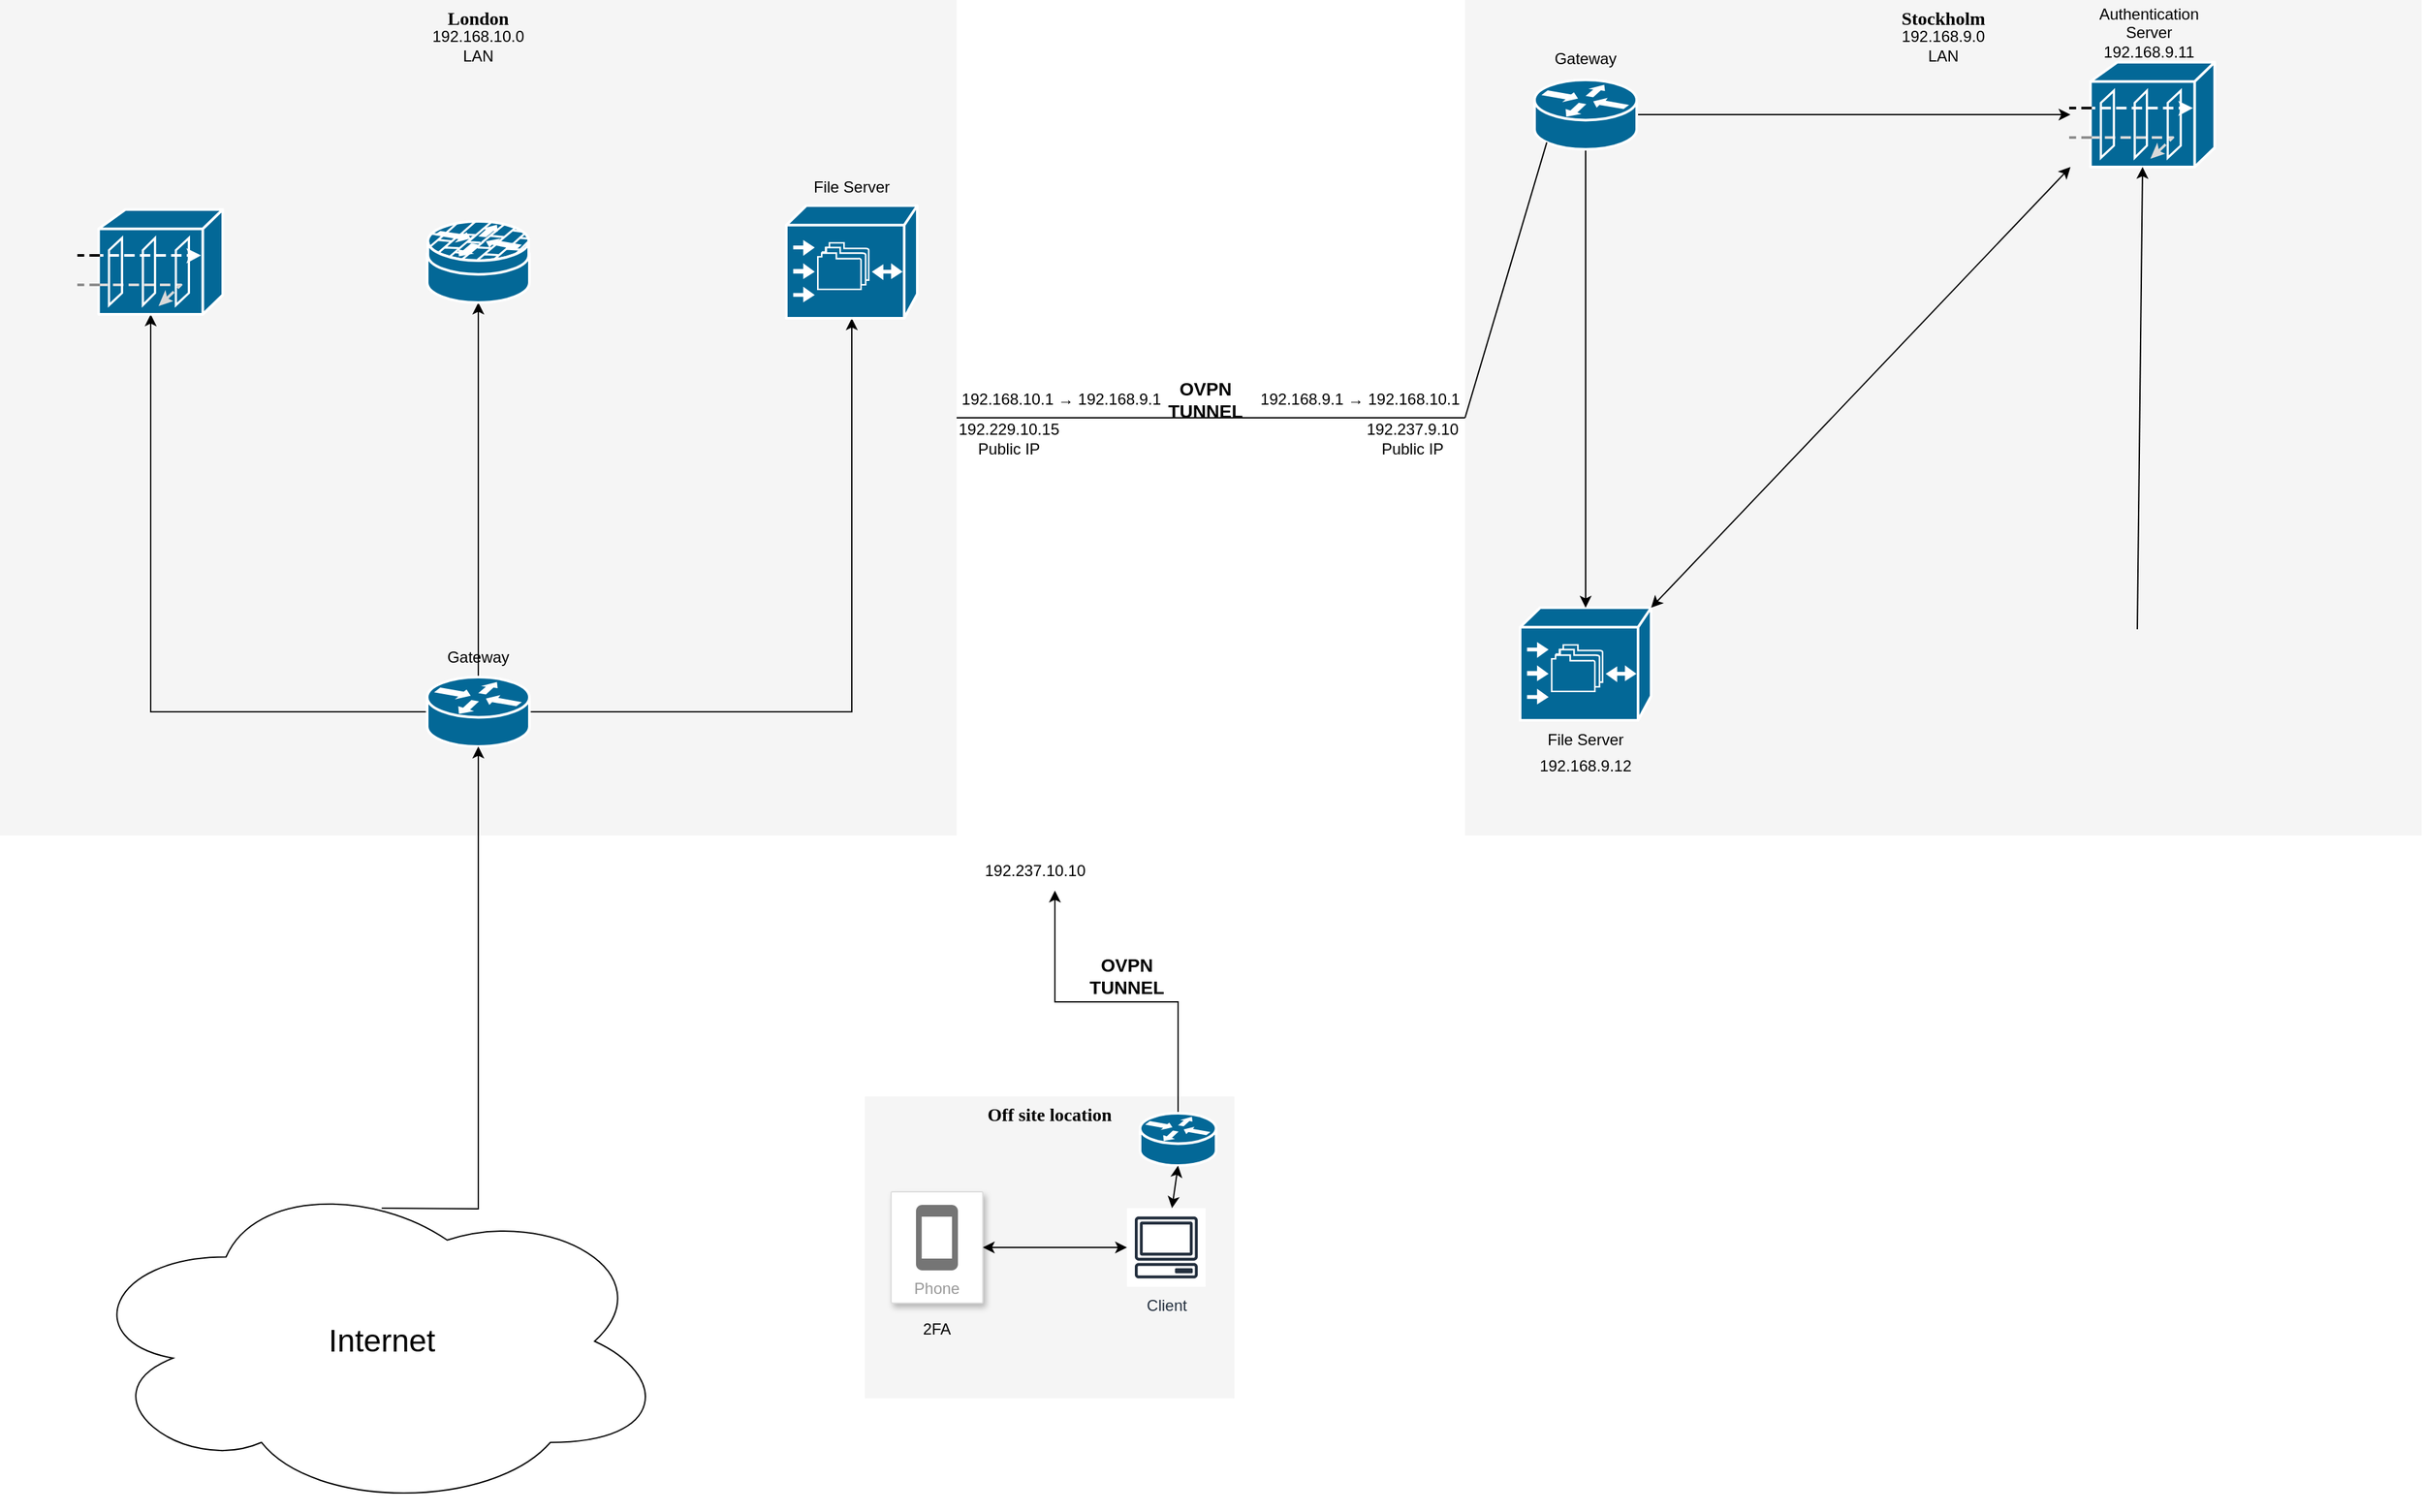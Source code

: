 <mxfile version="16.5.3" type="github"><diagram name="Page-1" id="c37626ed-c26b-45fb-9056-f9ebc6bb27b6"><mxGraphModel dx="-164" dy="994" grid="1" gridSize="10" guides="1" tooltips="1" connect="1" arrows="1" fold="1" page="1" pageScale="1" pageWidth="1100" pageHeight="850" background="none" math="0" shadow="0"><root><mxCell id="0"/><mxCell id="1" parent="0"/><mxCell id="N28YlUNtLmQZ9LZBREEU-2" value="Stockholm" style="whiteSpace=wrap;html=1;rounded=0;shadow=0;comic=0;strokeWidth=1;fontFamily=Verdana;fontSize=14;fillColor=#f5f5f5;strokeColor=none;fontStyle=1;verticalAlign=top;" parent="1" vertex="1"><mxGeometry x="2218" y="120" width="730" height="638" as="geometry"/></mxCell><mxCell id="1c7a67bf8fd3230f-20" value="" style="shape=mxgraph.cisco.storage.cisco_file_engine;html=1;dashed=0;fillColor=#036897;strokeColor=#ffffff;strokeWidth=2;verticalLabelPosition=bottom;verticalAlign=top;rounded=0;shadow=0;comic=0;fontFamily=Verdana;fontSize=12;" parent="1" vertex="1"><mxGeometry x="2260" y="584" width="100" height="86" as="geometry"/></mxCell><mxCell id="N28YlUNtLmQZ9LZBREEU-1" value="London" style="whiteSpace=wrap;html=1;rounded=0;shadow=0;comic=0;strokeWidth=1;fontFamily=Verdana;fontSize=14;fillColor=#f5f5f5;strokeColor=none;fontStyle=1;verticalAlign=top;" parent="1" vertex="1"><mxGeometry x="1100" y="120" width="730" height="638" as="geometry"/></mxCell><mxCell id="N28YlUNtLmQZ9LZBREEU-7" value="" style="endArrow=none;html=1;rounded=0;exitX=1;exitY=0.5;exitDx=0;exitDy=0;entryX=0;entryY=0.5;entryDx=0;entryDy=0;" parent="1" source="N28YlUNtLmQZ9LZBREEU-1" target="N28YlUNtLmQZ9LZBREEU-2" edge="1"><mxGeometry width="50" height="50" relative="1" as="geometry"><mxPoint x="1980" y="570" as="sourcePoint"/><mxPoint x="2030" y="520" as="targetPoint"/></mxGeometry></mxCell><mxCell id="N28YlUNtLmQZ9LZBREEU-8" value="&lt;h3&gt;OVPN TUNNEL&lt;/h3&gt;" style="text;html=1;strokeColor=none;fillColor=none;align=center;verticalAlign=middle;whiteSpace=wrap;rounded=0;" parent="1" vertex="1"><mxGeometry x="1990" y="410" width="60" height="30" as="geometry"/></mxCell><mxCell id="N28YlUNtLmQZ9LZBREEU-9" value="192.237.9.10&lt;br&gt;Public IP" style="text;html=1;strokeColor=none;fillColor=none;align=center;verticalAlign=middle;whiteSpace=wrap;rounded=0;" parent="1" vertex="1"><mxGeometry x="2138" y="440" width="80" height="30" as="geometry"/></mxCell><mxCell id="N28YlUNtLmQZ9LZBREEU-10" value="192.229.10.15&lt;br&gt;Public IP" style="text;html=1;strokeColor=none;fillColor=none;align=center;verticalAlign=middle;whiteSpace=wrap;rounded=0;" parent="1" vertex="1"><mxGeometry x="1830" y="440" width="80" height="30" as="geometry"/></mxCell><mxCell id="N28YlUNtLmQZ9LZBREEU-13" value="File Server" style="text;html=1;strokeColor=none;fillColor=none;align=center;verticalAlign=middle;whiteSpace=wrap;rounded=0;" parent="1" vertex="1"><mxGeometry x="2280" y="670" width="60" height="30" as="geometry"/></mxCell><mxCell id="N28YlUNtLmQZ9LZBREEU-33" style="edgeStyle=orthogonalEdgeStyle;rounded=0;orthogonalLoop=1;jettySize=auto;html=1;entryX=0;entryY=0.5;entryDx=0;entryDy=0;entryPerimeter=0;" parent="1" source="N28YlUNtLmQZ9LZBREEU-14" target="N28YlUNtLmQZ9LZBREEU-18" edge="1"><mxGeometry relative="1" as="geometry"/></mxCell><mxCell id="N28YlUNtLmQZ9LZBREEU-34" style="edgeStyle=orthogonalEdgeStyle;rounded=0;orthogonalLoop=1;jettySize=auto;html=1;exitX=0.12;exitY=0.9;exitDx=0;exitDy=0;exitPerimeter=0;entryX=0.5;entryY=0;entryDx=0;entryDy=0;entryPerimeter=0;" parent="1" source="N28YlUNtLmQZ9LZBREEU-14" target="1c7a67bf8fd3230f-20" edge="1"><mxGeometry relative="1" as="geometry"><Array as="points"><mxPoint x="2310" y="229"/></Array></mxGeometry></mxCell><mxCell id="N28YlUNtLmQZ9LZBREEU-14" value="" style="shape=mxgraph.cisco.routers.router;sketch=0;html=1;pointerEvents=1;dashed=0;fillColor=#036897;strokeColor=#ffffff;strokeWidth=2;verticalLabelPosition=bottom;verticalAlign=top;align=center;outlineConnect=0;" parent="1" vertex="1"><mxGeometry x="2271" y="181" width="78" height="53" as="geometry"/></mxCell><mxCell id="N28YlUNtLmQZ9LZBREEU-15" value="Gateway" style="text;html=1;strokeColor=none;fillColor=none;align=center;verticalAlign=middle;whiteSpace=wrap;rounded=0;" parent="1" vertex="1"><mxGeometry x="2280" y="150" width="60" height="30" as="geometry"/></mxCell><mxCell id="N28YlUNtLmQZ9LZBREEU-18" value="" style="shape=mxgraph.cisco.security.guard;sketch=0;html=1;pointerEvents=1;dashed=0;fillColor=#036897;strokeColor=#ffffff;strokeWidth=2;verticalLabelPosition=bottom;verticalAlign=top;align=center;outlineConnect=0;" parent="1" vertex="1"><mxGeometry x="2680" y="167.5" width="110" height="80" as="geometry"/></mxCell><mxCell id="N28YlUNtLmQZ9LZBREEU-19" value="Authentication&lt;br&gt;Server&lt;br&gt;192.168.9.11" style="text;html=1;strokeColor=none;fillColor=none;align=center;verticalAlign=middle;whiteSpace=wrap;rounded=0;" parent="1" vertex="1"><mxGeometry x="2710" y="130" width="60" height="30" as="geometry"/></mxCell><mxCell id="N28YlUNtLmQZ9LZBREEU-24" value="" style="endArrow=classic;startArrow=classic;html=1;rounded=0;exitX=1;exitY=0;exitDx=0;exitDy=0;exitPerimeter=0;entryX=0;entryY=1;entryDx=0;entryDy=0;entryPerimeter=0;" parent="1" source="1c7a67bf8fd3230f-20" target="N28YlUNtLmQZ9LZBREEU-18" edge="1"><mxGeometry width="50" height="50" relative="1" as="geometry"><mxPoint x="2370" y="560" as="sourcePoint"/><mxPoint x="2420" y="510" as="targetPoint"/></mxGeometry></mxCell><mxCell id="N28YlUNtLmQZ9LZBREEU-25" value="" style="endArrow=classic;html=1;rounded=0;entryX=0.5;entryY=1;entryDx=0;entryDy=0;entryPerimeter=0;exitX=0.5;exitY=0;exitDx=0;exitDy=0;exitPerimeter=0;" parent="1" target="N28YlUNtLmQZ9LZBREEU-18" edge="1"><mxGeometry width="50" height="50" relative="1" as="geometry"><mxPoint x="2731" y="600.5" as="sourcePoint"/><mxPoint x="2420" y="520" as="targetPoint"/></mxGeometry></mxCell><mxCell id="N28YlUNtLmQZ9LZBREEU-26" value="192.168.9.0&lt;br&gt;LAN" style="text;html=1;strokeColor=none;fillColor=none;align=center;verticalAlign=middle;whiteSpace=wrap;rounded=0;" parent="1" vertex="1"><mxGeometry x="2543" y="140" width="80" height="30" as="geometry"/></mxCell><mxCell id="N28YlUNtLmQZ9LZBREEU-27" value="192.168.9.12" style="text;html=1;strokeColor=none;fillColor=none;align=center;verticalAlign=middle;whiteSpace=wrap;rounded=0;" parent="1" vertex="1"><mxGeometry x="2270" y="690" width="80" height="30" as="geometry"/></mxCell><mxCell id="N28YlUNtLmQZ9LZBREEU-29" value="" style="endArrow=none;html=1;rounded=0;exitX=0;exitY=0.5;exitDx=0;exitDy=0;entryX=0.12;entryY=0.9;entryDx=0;entryDy=0;entryPerimeter=0;" parent="1" source="N28YlUNtLmQZ9LZBREEU-2" target="N28YlUNtLmQZ9LZBREEU-14" edge="1"><mxGeometry width="50" height="50" relative="1" as="geometry"><mxPoint x="2080" y="370" as="sourcePoint"/><mxPoint x="2130" y="320" as="targetPoint"/></mxGeometry></mxCell><mxCell id="N28YlUNtLmQZ9LZBREEU-37" value="Gateway" style="text;html=1;strokeColor=none;fillColor=none;align=center;verticalAlign=middle;whiteSpace=wrap;rounded=0;" parent="1" vertex="1"><mxGeometry x="1435" y="607" width="60" height="30" as="geometry"/></mxCell><mxCell id="N28YlUNtLmQZ9LZBREEU-43" value="192.168.10.0&lt;br&gt;LAN" style="text;html=1;strokeColor=none;fillColor=none;align=center;verticalAlign=middle;whiteSpace=wrap;rounded=0;" parent="1" vertex="1"><mxGeometry x="1435" y="140" width="60" height="30" as="geometry"/></mxCell><mxCell id="N28YlUNtLmQZ9LZBREEU-52" value="192.237.10.10" style="text;html=1;strokeColor=none;fillColor=none;align=center;verticalAlign=middle;whiteSpace=wrap;rounded=0;" parent="1" vertex="1"><mxGeometry x="1860" y="770" width="60" height="30" as="geometry"/></mxCell><mxCell id="N28YlUNtLmQZ9LZBREEU-53" value="&lt;div style=&quot;text-align: left&quot;&gt;&lt;font style=&quot;font-size: 12px&quot;&gt;192.168.10.1&amp;nbsp;&lt;span style=&quot;text-align: center&quot;&gt;→ 192.168.9.1&lt;/span&gt;&lt;/font&gt;&lt;/div&gt;" style="text;html=1;strokeColor=none;fillColor=none;align=center;verticalAlign=middle;whiteSpace=wrap;rounded=0;" parent="1" vertex="1"><mxGeometry x="1830" y="410" width="160" height="30" as="geometry"/></mxCell><mxCell id="N28YlUNtLmQZ9LZBREEU-54" value="&lt;div style=&quot;text-align: left&quot;&gt;&lt;font style=&quot;font-size: 12px&quot;&gt;192.168.9.1&amp;nbsp;&lt;span style=&quot;text-align: center&quot;&gt;→ 192.168.10.1&lt;/span&gt;&lt;/font&gt;&lt;/div&gt;" style="text;html=1;strokeColor=none;fillColor=none;align=center;verticalAlign=middle;whiteSpace=wrap;rounded=0;" parent="1" vertex="1"><mxGeometry x="2058" y="410" width="160" height="30" as="geometry"/></mxCell><mxCell id="gRUcOE9CfGCtsJtimKDV-1" value="Off site location" style="whiteSpace=wrap;html=1;rounded=0;shadow=0;comic=0;strokeWidth=1;fontFamily=Verdana;fontSize=14;fillColor=#f5f5f5;strokeColor=none;fontStyle=1;verticalAlign=top;" parent="1" vertex="1"><mxGeometry x="1760" y="957.25" width="282" height="230.5" as="geometry"/></mxCell><mxCell id="gRUcOE9CfGCtsJtimKDV-2" value="Phone" style="strokeColor=#dddddd;shadow=1;strokeWidth=1;rounded=1;absoluteArcSize=1;arcSize=2;labelPosition=center;verticalLabelPosition=middle;align=center;verticalAlign=bottom;spacingLeft=0;fontColor=#999999;fontSize=12;whiteSpace=wrap;spacingBottom=2;" parent="1" vertex="1"><mxGeometry x="1780" y="1030" width="70" height="85" as="geometry"/></mxCell><mxCell id="gRUcOE9CfGCtsJtimKDV-3" value="" style="sketch=0;dashed=0;connectable=0;html=1;fillColor=#757575;strokeColor=none;shape=mxgraph.gcp2.phone;part=1;" parent="gRUcOE9CfGCtsJtimKDV-2" vertex="1"><mxGeometry x="0.5" width="32" height="50" relative="1" as="geometry"><mxPoint x="-16" y="10" as="offset"/></mxGeometry></mxCell><mxCell id="gRUcOE9CfGCtsJtimKDV-4" value="Client" style="sketch=0;outlineConnect=0;fontColor=#232F3E;gradientColor=none;strokeColor=#232F3E;fillColor=#ffffff;dashed=0;verticalLabelPosition=bottom;verticalAlign=top;align=center;html=1;fontSize=12;fontStyle=0;aspect=fixed;shape=mxgraph.aws4.resourceIcon;resIcon=mxgraph.aws4.client;" parent="1" vertex="1"><mxGeometry x="1960" y="1042.5" width="60" height="60" as="geometry"/></mxCell><mxCell id="gRUcOE9CfGCtsJtimKDV-6" value="" style="endArrow=classic;startArrow=classic;html=1;rounded=0;exitX=1;exitY=0.5;exitDx=0;exitDy=0;" parent="1" source="gRUcOE9CfGCtsJtimKDV-2" target="gRUcOE9CfGCtsJtimKDV-4" edge="1"><mxGeometry width="50" height="50" relative="1" as="geometry"><mxPoint x="1860" y="1110" as="sourcePoint"/><mxPoint x="1910" y="1060" as="targetPoint"/></mxGeometry></mxCell><mxCell id="gRUcOE9CfGCtsJtimKDV-9" style="edgeStyle=orthogonalEdgeStyle;rounded=0;orthogonalLoop=1;jettySize=auto;html=1;exitX=0.5;exitY=0;exitDx=0;exitDy=0;exitPerimeter=0;entryX=0.75;entryY=1;entryDx=0;entryDy=0;" parent="1" source="gRUcOE9CfGCtsJtimKDV-7" target="N28YlUNtLmQZ9LZBREEU-52" edge="1"><mxGeometry relative="1" as="geometry"><mxPoint x="1900" y="810" as="targetPoint"/></mxGeometry></mxCell><mxCell id="gRUcOE9CfGCtsJtimKDV-7" value="" style="shape=mxgraph.cisco.routers.router;sketch=0;html=1;pointerEvents=1;dashed=0;fillColor=#036897;strokeColor=#ffffff;strokeWidth=2;verticalLabelPosition=bottom;verticalAlign=top;align=center;outlineConnect=0;" parent="1" vertex="1"><mxGeometry x="1970" y="970" width="58" height="40" as="geometry"/></mxCell><mxCell id="gRUcOE9CfGCtsJtimKDV-10" value="&lt;h3&gt;OVPN TUNNEL&lt;/h3&gt;" style="text;html=1;strokeColor=none;fillColor=none;align=center;verticalAlign=middle;whiteSpace=wrap;rounded=0;" parent="1" vertex="1"><mxGeometry x="1930" y="850" width="60" height="30" as="geometry"/></mxCell><mxCell id="gRUcOE9CfGCtsJtimKDV-11" value="" style="endArrow=classic;startArrow=classic;html=1;rounded=0;entryX=0.5;entryY=1;entryDx=0;entryDy=0;entryPerimeter=0;" parent="1" source="gRUcOE9CfGCtsJtimKDV-4" target="gRUcOE9CfGCtsJtimKDV-7" edge="1"><mxGeometry width="50" height="50" relative="1" as="geometry"><mxPoint x="2000" y="1050" as="sourcePoint"/><mxPoint x="2050" y="1000" as="targetPoint"/></mxGeometry></mxCell><mxCell id="gRUcOE9CfGCtsJtimKDV-12" value="2FA" style="text;html=1;strokeColor=none;fillColor=none;align=center;verticalAlign=middle;whiteSpace=wrap;rounded=0;" parent="1" vertex="1"><mxGeometry x="1785" y="1120" width="60" height="30" as="geometry"/></mxCell><mxCell id="VoIpoD_sD3zL7hZzoFKK-15" style="edgeStyle=orthogonalEdgeStyle;rounded=0;orthogonalLoop=1;jettySize=auto;html=1;exitX=0;exitY=0.5;exitDx=0;exitDy=0;exitPerimeter=0;entryX=0.5;entryY=1;entryDx=0;entryDy=0;entryPerimeter=0;fontSize=24;" edge="1" parent="1" source="VoIpoD_sD3zL7hZzoFKK-5" target="VoIpoD_sD3zL7hZzoFKK-9"><mxGeometry relative="1" as="geometry"/></mxCell><mxCell id="VoIpoD_sD3zL7hZzoFKK-16" style="edgeStyle=orthogonalEdgeStyle;rounded=0;orthogonalLoop=1;jettySize=auto;html=1;exitX=1;exitY=0.5;exitDx=0;exitDy=0;exitPerimeter=0;entryX=0.5;entryY=1;entryDx=0;entryDy=0;entryPerimeter=0;fontSize=24;" edge="1" parent="1" source="VoIpoD_sD3zL7hZzoFKK-5" target="VoIpoD_sD3zL7hZzoFKK-10"><mxGeometry relative="1" as="geometry"/></mxCell><mxCell id="VoIpoD_sD3zL7hZzoFKK-17" style="edgeStyle=orthogonalEdgeStyle;rounded=0;orthogonalLoop=1;jettySize=auto;html=1;exitX=0.5;exitY=0;exitDx=0;exitDy=0;exitPerimeter=0;entryX=0.5;entryY=1;entryDx=0;entryDy=0;entryPerimeter=0;fontSize=24;" edge="1" parent="1" source="VoIpoD_sD3zL7hZzoFKK-5" target="VoIpoD_sD3zL7hZzoFKK-12"><mxGeometry relative="1" as="geometry"/></mxCell><mxCell id="VoIpoD_sD3zL7hZzoFKK-5" value="" style="shape=mxgraph.cisco.routers.router;sketch=0;html=1;pointerEvents=1;dashed=0;fillColor=#036897;strokeColor=#ffffff;strokeWidth=2;verticalLabelPosition=bottom;verticalAlign=top;align=center;outlineConnect=0;" vertex="1" parent="1"><mxGeometry x="1426" y="637" width="78" height="53" as="geometry"/></mxCell><mxCell id="VoIpoD_sD3zL7hZzoFKK-8" style="edgeStyle=orthogonalEdgeStyle;rounded=0;orthogonalLoop=1;jettySize=auto;html=1;exitX=0.5;exitY=0;exitDx=0;exitDy=0;entryX=0.5;entryY=1;entryDx=0;entryDy=0;entryPerimeter=0;fontSize=24;" edge="1" parent="1" target="VoIpoD_sD3zL7hZzoFKK-5"><mxGeometry relative="1" as="geometry"><mxPoint x="1391.31" y="1042.5" as="sourcePoint"/></mxGeometry></mxCell><mxCell id="VoIpoD_sD3zL7hZzoFKK-9" value="" style="shape=mxgraph.cisco.security.guard;sketch=0;html=1;pointerEvents=1;dashed=0;fillColor=#036897;strokeColor=#ffffff;strokeWidth=2;verticalLabelPosition=bottom;verticalAlign=top;align=center;outlineConnect=0;" vertex="1" parent="1"><mxGeometry x="1160" y="280" width="110" height="80" as="geometry"/></mxCell><mxCell id="VoIpoD_sD3zL7hZzoFKK-10" value="" style="shape=mxgraph.cisco.storage.cisco_file_engine;html=1;dashed=0;fillColor=#036897;strokeColor=#ffffff;strokeWidth=2;verticalLabelPosition=bottom;verticalAlign=top;rounded=0;shadow=0;comic=0;fontFamily=Verdana;fontSize=12;" vertex="1" parent="1"><mxGeometry x="1700" y="277" width="100" height="86" as="geometry"/></mxCell><mxCell id="VoIpoD_sD3zL7hZzoFKK-11" value="" style="ellipse;shape=cloud;whiteSpace=wrap;html=1;fontSize=24;" vertex="1" parent="1"><mxGeometry x="1160" y="1015.37" width="450" height="257.5" as="geometry"/></mxCell><mxCell id="VoIpoD_sD3zL7hZzoFKK-2" value="&lt;font style=&quot;font-size: 24px&quot;&gt;Internet&lt;/font&gt;" style="text;html=1;strokeColor=none;fillColor=none;align=center;verticalAlign=middle;whiteSpace=wrap;rounded=0;" vertex="1" parent="1"><mxGeometry x="1329.72" y="1074.12" width="123.19" height="140" as="geometry"/></mxCell><mxCell id="VoIpoD_sD3zL7hZzoFKK-12" value="" style="shape=mxgraph.cisco.security.router_firewall;sketch=0;html=1;pointerEvents=1;dashed=0;fillColor=#036897;strokeColor=#ffffff;strokeWidth=2;verticalLabelPosition=bottom;verticalAlign=top;align=center;outlineConnect=0;fontSize=24;" vertex="1" parent="1"><mxGeometry x="1426" y="289" width="78" height="62" as="geometry"/></mxCell><mxCell id="VoIpoD_sD3zL7hZzoFKK-18" value="File Server" style="text;html=1;strokeColor=none;fillColor=none;align=center;verticalAlign=middle;whiteSpace=wrap;rounded=0;" vertex="1" parent="1"><mxGeometry x="1710" y="247.5" width="80" height="30" as="geometry"/></mxCell></root></mxGraphModel></diagram></mxfile>
